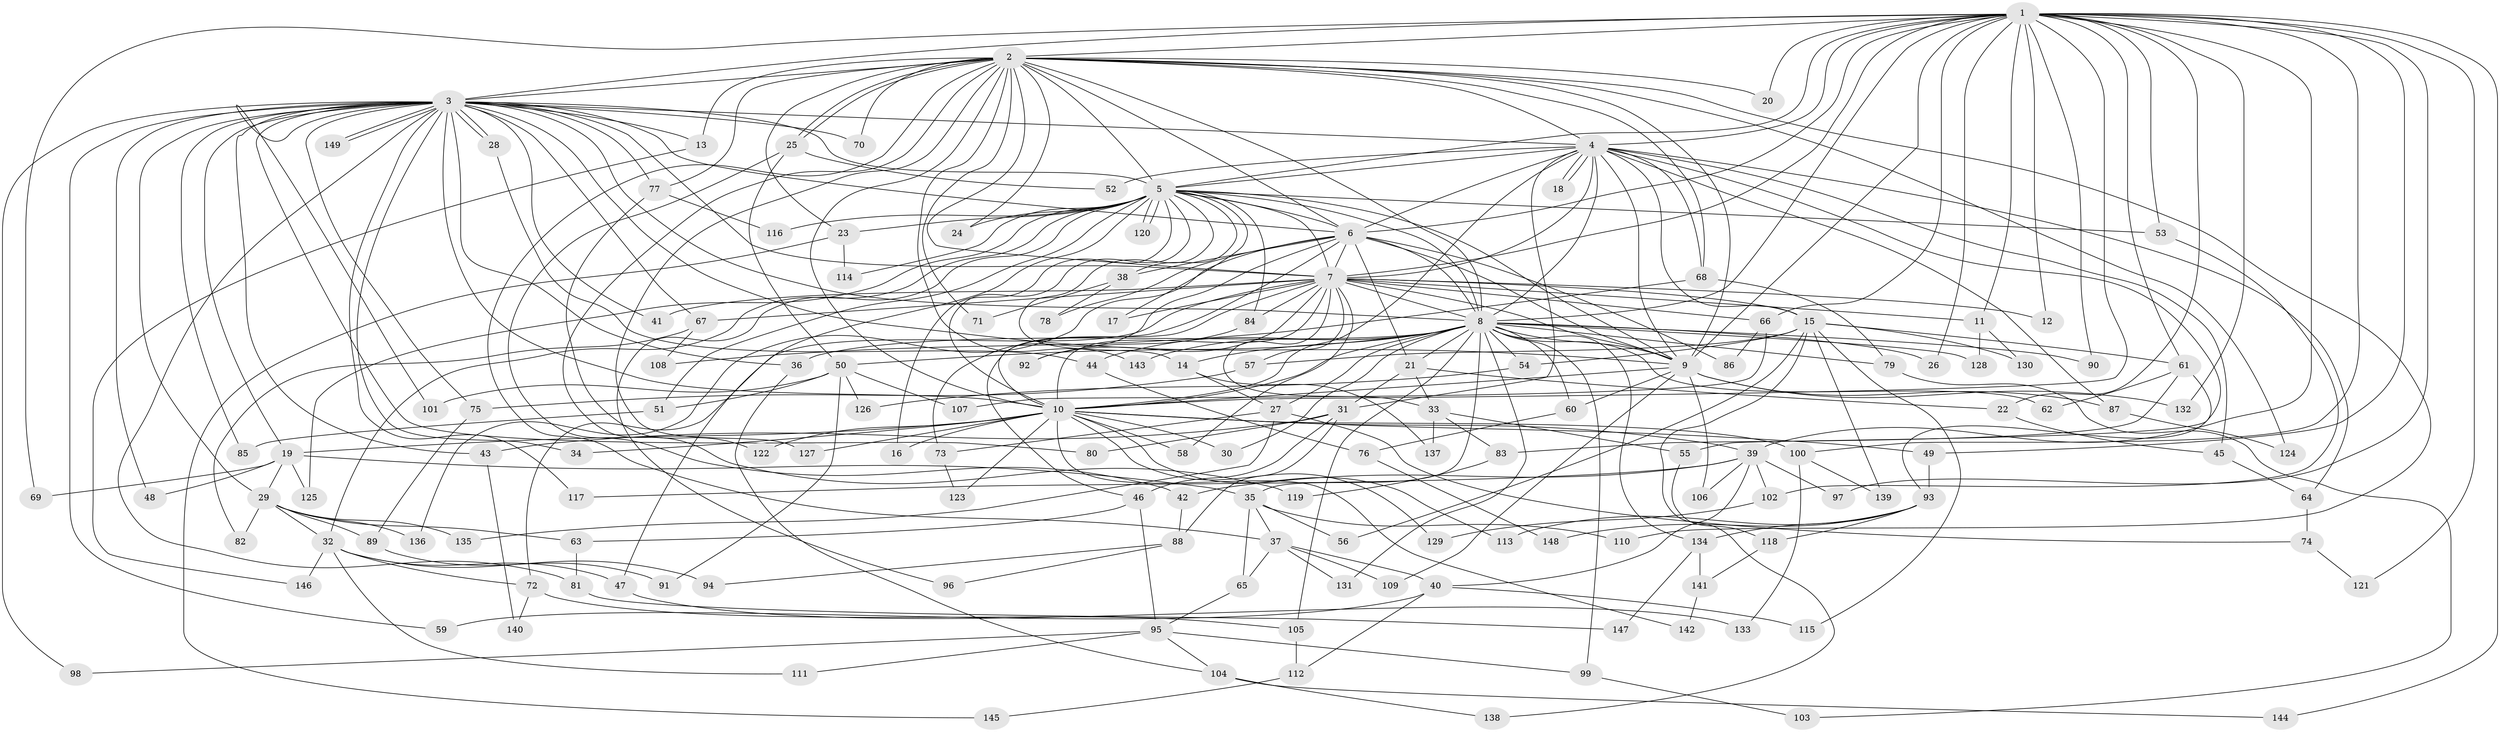 // Generated by graph-tools (version 1.1) at 2025/25/03/09/25 03:25:36]
// undirected, 149 vertices, 323 edges
graph export_dot {
graph [start="1"]
  node [color=gray90,style=filled];
  1;
  2;
  3;
  4;
  5;
  6;
  7;
  8;
  9;
  10;
  11;
  12;
  13;
  14;
  15;
  16;
  17;
  18;
  19;
  20;
  21;
  22;
  23;
  24;
  25;
  26;
  27;
  28;
  29;
  30;
  31;
  32;
  33;
  34;
  35;
  36;
  37;
  38;
  39;
  40;
  41;
  42;
  43;
  44;
  45;
  46;
  47;
  48;
  49;
  50;
  51;
  52;
  53;
  54;
  55;
  56;
  57;
  58;
  59;
  60;
  61;
  62;
  63;
  64;
  65;
  66;
  67;
  68;
  69;
  70;
  71;
  72;
  73;
  74;
  75;
  76;
  77;
  78;
  79;
  80;
  81;
  82;
  83;
  84;
  85;
  86;
  87;
  88;
  89;
  90;
  91;
  92;
  93;
  94;
  95;
  96;
  97;
  98;
  99;
  100;
  101;
  102;
  103;
  104;
  105;
  106;
  107;
  108;
  109;
  110;
  111;
  112;
  113;
  114;
  115;
  116;
  117;
  118;
  119;
  120;
  121;
  122;
  123;
  124;
  125;
  126;
  127;
  128;
  129;
  130;
  131;
  132;
  133;
  134;
  135;
  136;
  137;
  138;
  139;
  140;
  141;
  142;
  143;
  144;
  145;
  146;
  147;
  148;
  149;
  1 -- 2;
  1 -- 3;
  1 -- 4;
  1 -- 5;
  1 -- 6;
  1 -- 7;
  1 -- 8;
  1 -- 9;
  1 -- 10;
  1 -- 11;
  1 -- 12;
  1 -- 20;
  1 -- 22;
  1 -- 26;
  1 -- 39;
  1 -- 49;
  1 -- 53;
  1 -- 61;
  1 -- 66;
  1 -- 69;
  1 -- 90;
  1 -- 97;
  1 -- 100;
  1 -- 121;
  1 -- 132;
  1 -- 144;
  2 -- 3;
  2 -- 4;
  2 -- 5;
  2 -- 6;
  2 -- 7;
  2 -- 8;
  2 -- 9;
  2 -- 10;
  2 -- 13;
  2 -- 20;
  2 -- 23;
  2 -- 24;
  2 -- 25;
  2 -- 25;
  2 -- 37;
  2 -- 68;
  2 -- 70;
  2 -- 71;
  2 -- 77;
  2 -- 110;
  2 -- 119;
  2 -- 124;
  2 -- 127;
  2 -- 143;
  3 -- 4;
  3 -- 5;
  3 -- 6;
  3 -- 7;
  3 -- 8;
  3 -- 9;
  3 -- 10;
  3 -- 13;
  3 -- 19;
  3 -- 28;
  3 -- 28;
  3 -- 29;
  3 -- 34;
  3 -- 36;
  3 -- 41;
  3 -- 43;
  3 -- 48;
  3 -- 59;
  3 -- 67;
  3 -- 70;
  3 -- 75;
  3 -- 77;
  3 -- 80;
  3 -- 81;
  3 -- 85;
  3 -- 98;
  3 -- 101;
  3 -- 117;
  3 -- 149;
  3 -- 149;
  4 -- 5;
  4 -- 6;
  4 -- 7;
  4 -- 8;
  4 -- 9;
  4 -- 10;
  4 -- 15;
  4 -- 18;
  4 -- 18;
  4 -- 31;
  4 -- 45;
  4 -- 52;
  4 -- 55;
  4 -- 64;
  4 -- 68;
  4 -- 87;
  5 -- 6;
  5 -- 7;
  5 -- 8;
  5 -- 9;
  5 -- 10;
  5 -- 14;
  5 -- 16;
  5 -- 17;
  5 -- 23;
  5 -- 24;
  5 -- 32;
  5 -- 38;
  5 -- 47;
  5 -- 51;
  5 -- 53;
  5 -- 84;
  5 -- 96;
  5 -- 114;
  5 -- 116;
  5 -- 120;
  5 -- 120;
  5 -- 125;
  6 -- 7;
  6 -- 8;
  6 -- 9;
  6 -- 10;
  6 -- 21;
  6 -- 38;
  6 -- 73;
  6 -- 78;
  6 -- 86;
  6 -- 136;
  7 -- 8;
  7 -- 9;
  7 -- 10;
  7 -- 11;
  7 -- 12;
  7 -- 15;
  7 -- 17;
  7 -- 33;
  7 -- 41;
  7 -- 46;
  7 -- 57;
  7 -- 58;
  7 -- 66;
  7 -- 67;
  7 -- 72;
  7 -- 84;
  7 -- 92;
  8 -- 9;
  8 -- 10;
  8 -- 14;
  8 -- 21;
  8 -- 26;
  8 -- 27;
  8 -- 30;
  8 -- 35;
  8 -- 36;
  8 -- 44;
  8 -- 50;
  8 -- 54;
  8 -- 60;
  8 -- 62;
  8 -- 79;
  8 -- 90;
  8 -- 99;
  8 -- 105;
  8 -- 128;
  8 -- 131;
  8 -- 134;
  8 -- 143;
  9 -- 10;
  9 -- 60;
  9 -- 87;
  9 -- 106;
  9 -- 109;
  9 -- 132;
  10 -- 16;
  10 -- 19;
  10 -- 30;
  10 -- 34;
  10 -- 39;
  10 -- 49;
  10 -- 58;
  10 -- 100;
  10 -- 113;
  10 -- 122;
  10 -- 123;
  10 -- 127;
  10 -- 129;
  10 -- 142;
  11 -- 128;
  11 -- 130;
  13 -- 146;
  14 -- 27;
  14 -- 137;
  15 -- 54;
  15 -- 56;
  15 -- 57;
  15 -- 61;
  15 -- 115;
  15 -- 130;
  15 -- 138;
  15 -- 139;
  19 -- 29;
  19 -- 35;
  19 -- 48;
  19 -- 69;
  19 -- 125;
  21 -- 22;
  21 -- 31;
  21 -- 33;
  22 -- 45;
  23 -- 114;
  23 -- 145;
  25 -- 42;
  25 -- 50;
  25 -- 52;
  27 -- 73;
  27 -- 74;
  27 -- 135;
  28 -- 44;
  29 -- 32;
  29 -- 63;
  29 -- 82;
  29 -- 89;
  29 -- 135;
  29 -- 136;
  31 -- 43;
  31 -- 46;
  31 -- 80;
  31 -- 88;
  32 -- 47;
  32 -- 72;
  32 -- 94;
  32 -- 111;
  32 -- 146;
  33 -- 55;
  33 -- 83;
  33 -- 137;
  35 -- 37;
  35 -- 56;
  35 -- 65;
  35 -- 110;
  36 -- 104;
  37 -- 40;
  37 -- 65;
  37 -- 109;
  37 -- 131;
  38 -- 71;
  38 -- 78;
  39 -- 40;
  39 -- 42;
  39 -- 97;
  39 -- 102;
  39 -- 106;
  39 -- 117;
  40 -- 59;
  40 -- 112;
  40 -- 115;
  42 -- 88;
  43 -- 140;
  44 -- 76;
  45 -- 64;
  46 -- 63;
  46 -- 95;
  47 -- 133;
  49 -- 93;
  50 -- 51;
  50 -- 91;
  50 -- 101;
  50 -- 107;
  50 -- 126;
  51 -- 85;
  53 -- 102;
  54 -- 126;
  55 -- 118;
  57 -- 75;
  60 -- 76;
  61 -- 62;
  61 -- 83;
  61 -- 93;
  63 -- 81;
  64 -- 74;
  65 -- 95;
  66 -- 86;
  66 -- 107;
  67 -- 82;
  67 -- 108;
  68 -- 79;
  68 -- 108;
  72 -- 105;
  72 -- 140;
  73 -- 123;
  74 -- 121;
  75 -- 89;
  76 -- 148;
  77 -- 116;
  77 -- 122;
  79 -- 103;
  81 -- 147;
  83 -- 119;
  84 -- 92;
  87 -- 124;
  88 -- 94;
  88 -- 96;
  89 -- 91;
  93 -- 113;
  93 -- 118;
  93 -- 134;
  93 -- 148;
  95 -- 98;
  95 -- 99;
  95 -- 104;
  95 -- 111;
  99 -- 103;
  100 -- 133;
  100 -- 139;
  102 -- 129;
  104 -- 138;
  104 -- 144;
  105 -- 112;
  112 -- 145;
  118 -- 141;
  134 -- 141;
  134 -- 147;
  141 -- 142;
}
